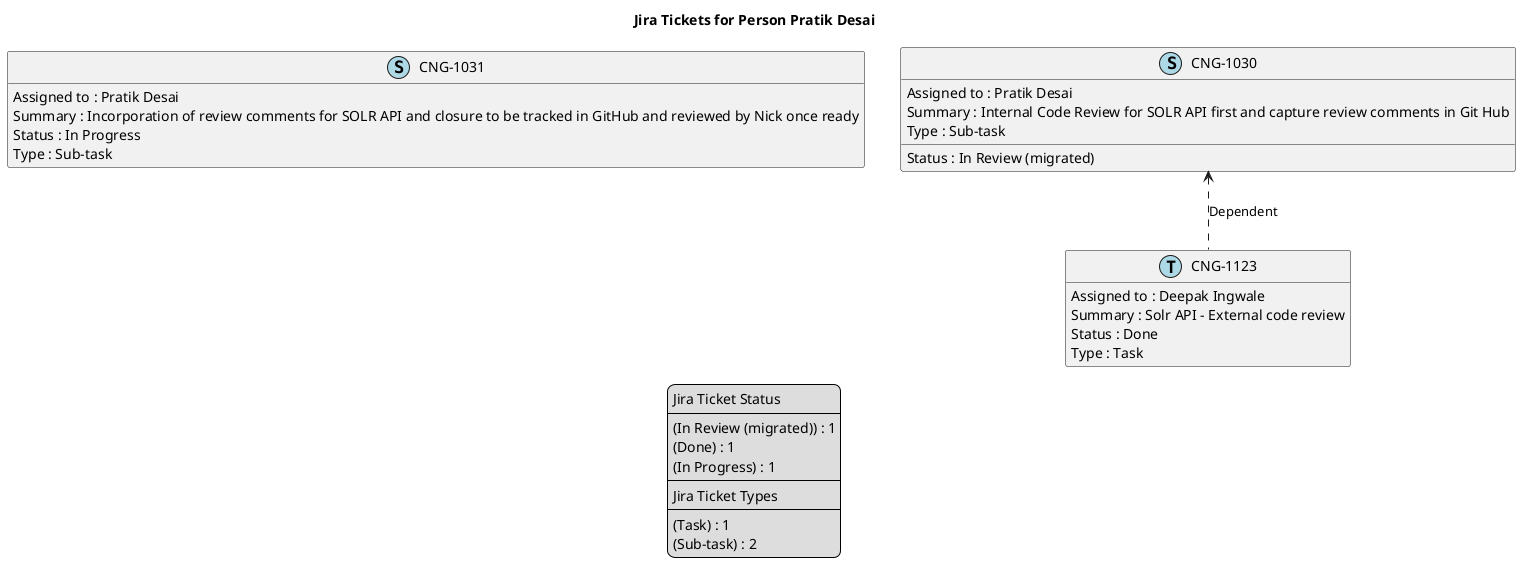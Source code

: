 @startuml
'https://plantuml.com/class-diagram

' GENERATE CLASS DIAGRAM ===========
' Generated at    : Fri May 03 10:09:58 CEST 2024

title Jira Tickets for Person Pratik Desai
hide empty members

legend
Jira Ticket Status
----
(In Review (migrated)) : 1
(Done) : 1
(In Progress) : 1
----
Jira Ticket Types
----
(Task) : 1
(Sub-task) : 2
end legend


' Tickets =======
class "CNG-1031" << (S,lightblue) >> {
  Assigned to : Pratik Desai
  Summary : Incorporation of review comments for SOLR API and closure to be tracked in GitHub and reviewed by Nick once ready
  Status : In Progress
  Type : Sub-task
}

class "CNG-1030" << (S,lightblue) >> {
  Assigned to : Pratik Desai
  Summary : Internal Code Review for SOLR API first and capture review comments in Git Hub
  Status : In Review (migrated)
  Type : Sub-task
}

class "CNG-1123" << (T,lightblue) >> {
  Assigned to : Deepak Ingwale
  Summary : Solr API - External code review 
  Status : Done
  Type : Task
}



' Links =======
"CNG-1030" <.. "CNG-1123" : Dependent


@enduml
